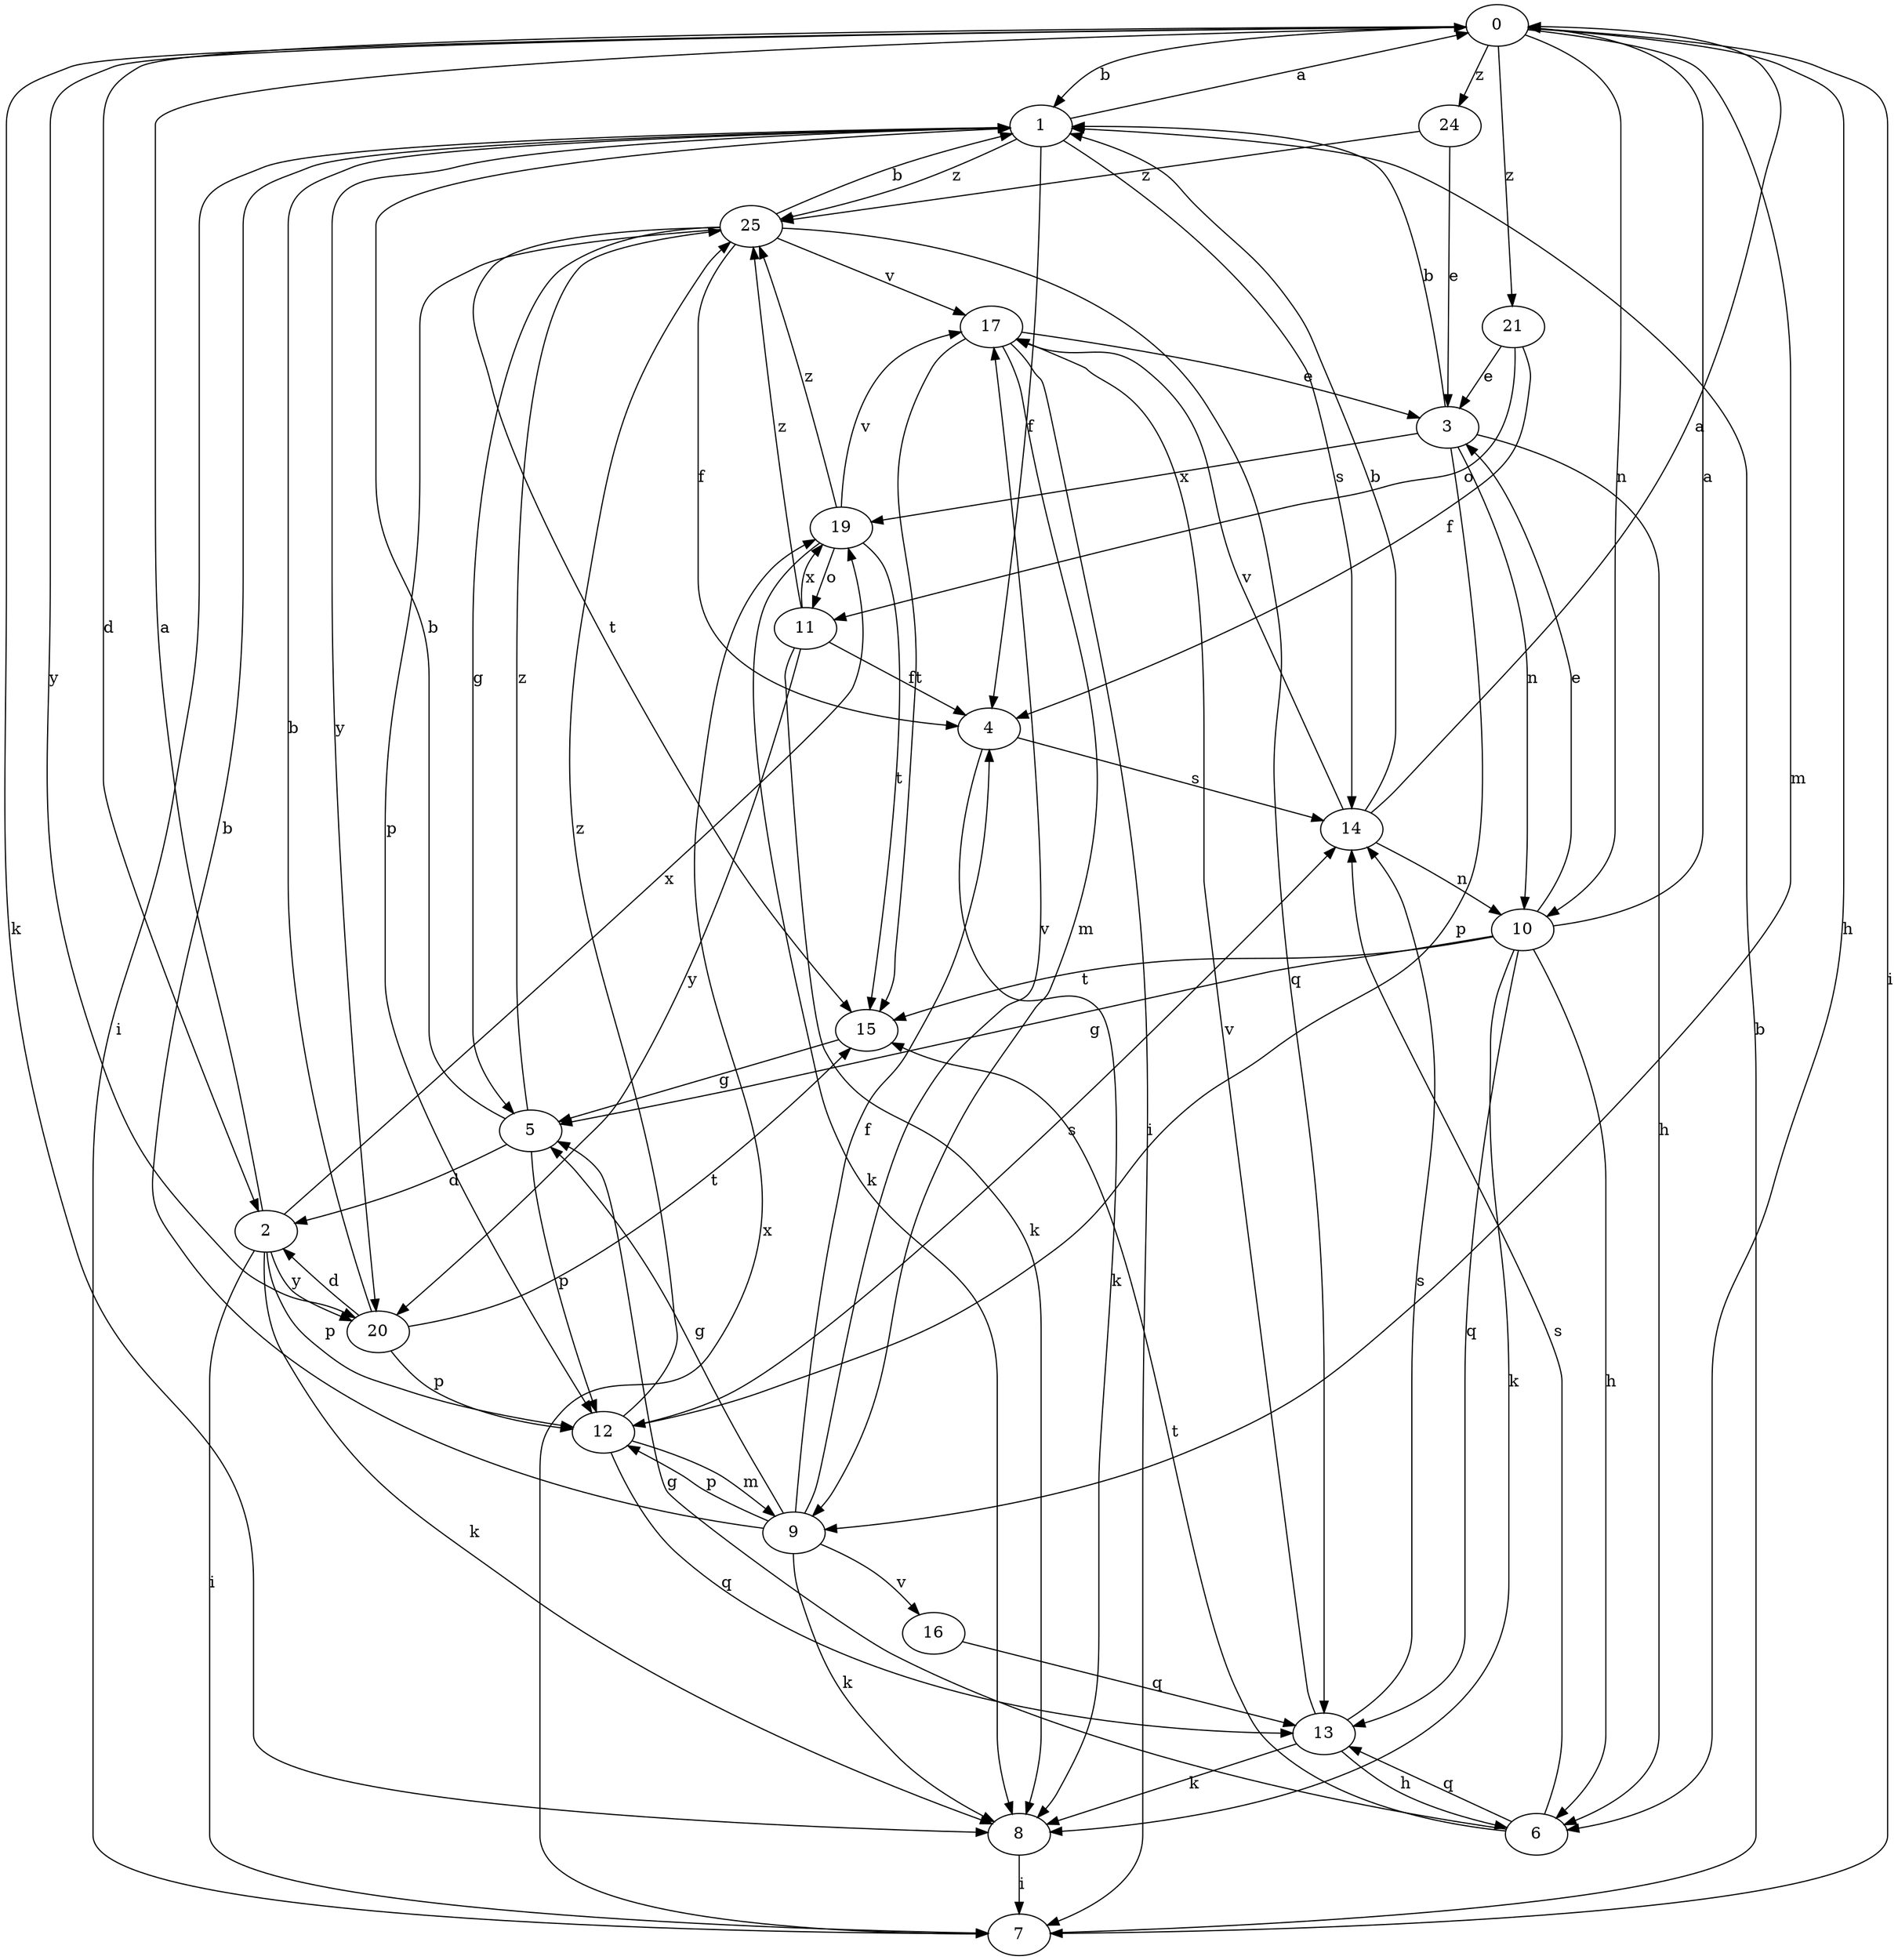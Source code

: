 strict digraph  {
0;
1;
2;
3;
4;
5;
6;
7;
8;
9;
10;
11;
12;
13;
14;
15;
16;
17;
19;
20;
21;
24;
25;
0 -> 1  [label=b];
0 -> 2  [label=d];
0 -> 6  [label=h];
0 -> 7  [label=i];
0 -> 8  [label=k];
0 -> 9  [label=m];
0 -> 10  [label=n];
0 -> 20  [label=y];
0 -> 21  [label=z];
0 -> 24  [label=z];
1 -> 0  [label=a];
1 -> 4  [label=f];
1 -> 7  [label=i];
1 -> 14  [label=s];
1 -> 20  [label=y];
1 -> 25  [label=z];
2 -> 0  [label=a];
2 -> 7  [label=i];
2 -> 8  [label=k];
2 -> 12  [label=p];
2 -> 19  [label=x];
2 -> 20  [label=y];
3 -> 1  [label=b];
3 -> 6  [label=h];
3 -> 10  [label=n];
3 -> 12  [label=p];
3 -> 19  [label=x];
4 -> 8  [label=k];
4 -> 14  [label=s];
5 -> 1  [label=b];
5 -> 2  [label=d];
5 -> 12  [label=p];
5 -> 25  [label=z];
6 -> 5  [label=g];
6 -> 13  [label=q];
6 -> 14  [label=s];
6 -> 15  [label=t];
7 -> 1  [label=b];
7 -> 19  [label=x];
8 -> 7  [label=i];
9 -> 1  [label=b];
9 -> 4  [label=f];
9 -> 5  [label=g];
9 -> 8  [label=k];
9 -> 12  [label=p];
9 -> 16  [label=v];
9 -> 17  [label=v];
10 -> 0  [label=a];
10 -> 3  [label=e];
10 -> 5  [label=g];
10 -> 6  [label=h];
10 -> 8  [label=k];
10 -> 13  [label=q];
10 -> 15  [label=t];
11 -> 4  [label=f];
11 -> 8  [label=k];
11 -> 19  [label=x];
11 -> 20  [label=y];
11 -> 25  [label=z];
12 -> 9  [label=m];
12 -> 13  [label=q];
12 -> 14  [label=s];
12 -> 25  [label=z];
13 -> 6  [label=h];
13 -> 8  [label=k];
13 -> 14  [label=s];
13 -> 17  [label=v];
14 -> 0  [label=a];
14 -> 1  [label=b];
14 -> 10  [label=n];
14 -> 17  [label=v];
15 -> 5  [label=g];
16 -> 13  [label=q];
17 -> 3  [label=e];
17 -> 7  [label=i];
17 -> 9  [label=m];
17 -> 15  [label=t];
19 -> 8  [label=k];
19 -> 11  [label=o];
19 -> 15  [label=t];
19 -> 17  [label=v];
19 -> 25  [label=z];
20 -> 1  [label=b];
20 -> 2  [label=d];
20 -> 12  [label=p];
20 -> 15  [label=t];
21 -> 3  [label=e];
21 -> 4  [label=f];
21 -> 11  [label=o];
24 -> 3  [label=e];
24 -> 25  [label=z];
25 -> 1  [label=b];
25 -> 4  [label=f];
25 -> 5  [label=g];
25 -> 12  [label=p];
25 -> 13  [label=q];
25 -> 15  [label=t];
25 -> 17  [label=v];
}
